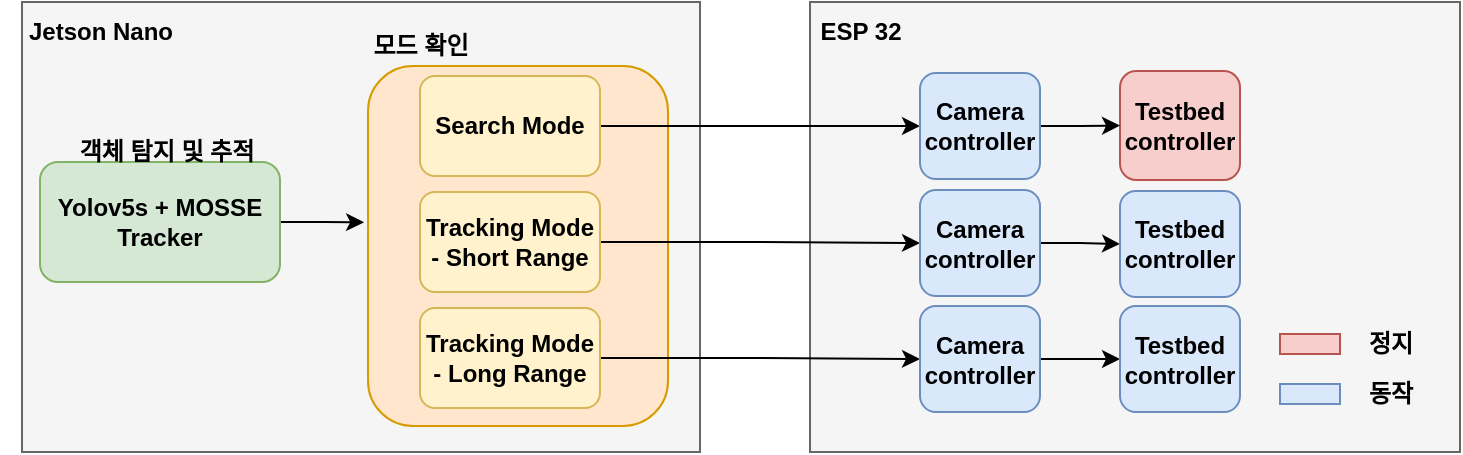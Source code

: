 <mxfile version="21.3.4" type="github">
  <diagram name="페이지-1" id="W1JDAVFgyBiUxEhswn6q">
    <mxGraphModel dx="1050" dy="541" grid="1" gridSize="10" guides="1" tooltips="1" connect="1" arrows="1" fold="1" page="1" pageScale="1" pageWidth="3300" pageHeight="4681" math="0" shadow="0">
      <root>
        <mxCell id="0" />
        <mxCell id="1" parent="0" />
        <mxCell id="6Gq8IHYd5kMkQ4ZqI7SI-23" value="" style="rounded=0;whiteSpace=wrap;html=1;fontStyle=1;fillColor=#f5f5f5;fontColor=#333333;strokeColor=#666666;" parent="1" vertex="1">
          <mxGeometry x="425" y="120" width="325" height="225" as="geometry" />
        </mxCell>
        <mxCell id="6Gq8IHYd5kMkQ4ZqI7SI-19" value="" style="rounded=0;whiteSpace=wrap;html=1;fontStyle=1;fillColor=#f5f5f5;fontColor=#333333;strokeColor=#666666;" parent="1" vertex="1">
          <mxGeometry x="31" y="120" width="339" height="225" as="geometry" />
        </mxCell>
        <mxCell id="6Gq8IHYd5kMkQ4ZqI7SI-8" value="" style="rounded=1;whiteSpace=wrap;html=1;fontStyle=1;fillColor=#ffe6cc;strokeColor=#d79b00;" parent="1" vertex="1">
          <mxGeometry x="204" y="152" width="150" height="180" as="geometry" />
        </mxCell>
        <mxCell id="u_5Z7HfVysR_v8GB6gUT-3" style="edgeStyle=orthogonalEdgeStyle;rounded=0;orthogonalLoop=1;jettySize=auto;html=1;exitX=1;exitY=0.5;exitDx=0;exitDy=0;entryX=-0.013;entryY=0.434;entryDx=0;entryDy=0;entryPerimeter=0;" edge="1" parent="1" source="6Gq8IHYd5kMkQ4ZqI7SI-2" target="6Gq8IHYd5kMkQ4ZqI7SI-8">
          <mxGeometry relative="1" as="geometry" />
        </mxCell>
        <mxCell id="6Gq8IHYd5kMkQ4ZqI7SI-2" value="Yolov5s + MOSSE Tracker" style="rounded=1;whiteSpace=wrap;html=1;fontStyle=1;fillColor=#d5e8d4;strokeColor=#82b366;" parent="1" vertex="1">
          <mxGeometry x="40" y="200" width="120" height="60" as="geometry" />
        </mxCell>
        <mxCell id="u_5Z7HfVysR_v8GB6gUT-7" style="edgeStyle=orthogonalEdgeStyle;rounded=0;orthogonalLoop=1;jettySize=auto;html=1;exitX=1;exitY=0.5;exitDx=0;exitDy=0;entryX=0;entryY=0.5;entryDx=0;entryDy=0;" edge="1" parent="1" source="6Gq8IHYd5kMkQ4ZqI7SI-3" target="6Gq8IHYd5kMkQ4ZqI7SI-13">
          <mxGeometry relative="1" as="geometry" />
        </mxCell>
        <mxCell id="6Gq8IHYd5kMkQ4ZqI7SI-3" value="Search Mode" style="rounded=1;whiteSpace=wrap;html=1;fontStyle=1;fillColor=#fff2cc;strokeColor=#d6b656;" parent="1" vertex="1">
          <mxGeometry x="230" y="157" width="90" height="50" as="geometry" />
        </mxCell>
        <mxCell id="u_5Z7HfVysR_v8GB6gUT-9" style="edgeStyle=orthogonalEdgeStyle;rounded=0;orthogonalLoop=1;jettySize=auto;html=1;exitX=1;exitY=0.5;exitDx=0;exitDy=0;entryX=0;entryY=0.5;entryDx=0;entryDy=0;" edge="1" parent="1" source="6Gq8IHYd5kMkQ4ZqI7SI-4" target="u_5Z7HfVysR_v8GB6gUT-5">
          <mxGeometry relative="1" as="geometry" />
        </mxCell>
        <mxCell id="6Gq8IHYd5kMkQ4ZqI7SI-4" value="Tracking Mode&lt;br&gt;- Short Range" style="rounded=1;whiteSpace=wrap;html=1;fontStyle=1;fillColor=#fff2cc;strokeColor=#d6b656;" parent="1" vertex="1">
          <mxGeometry x="230" y="215" width="90" height="50" as="geometry" />
        </mxCell>
        <mxCell id="u_5Z7HfVysR_v8GB6gUT-20" style="edgeStyle=orthogonalEdgeStyle;rounded=0;orthogonalLoop=1;jettySize=auto;html=1;exitX=1;exitY=0.5;exitDx=0;exitDy=0;entryX=0;entryY=0.5;entryDx=0;entryDy=0;" edge="1" parent="1" source="6Gq8IHYd5kMkQ4ZqI7SI-6" target="u_5Z7HfVysR_v8GB6gUT-15">
          <mxGeometry relative="1" as="geometry" />
        </mxCell>
        <mxCell id="6Gq8IHYd5kMkQ4ZqI7SI-6" value="Tracking Mode&lt;br&gt;- Long Range" style="rounded=1;whiteSpace=wrap;html=1;fontStyle=1;fillColor=#fff2cc;strokeColor=#d6b656;" parent="1" vertex="1">
          <mxGeometry x="230" y="273" width="90" height="50" as="geometry" />
        </mxCell>
        <mxCell id="6Gq8IHYd5kMkQ4ZqI7SI-11" value="객체 탐지 및 추적" style="text;html=1;align=center;verticalAlign=middle;resizable=0;points=[];autosize=1;strokeColor=none;fillColor=none;fontStyle=1" parent="1" vertex="1">
          <mxGeometry x="42.5" y="180" width="120" height="30" as="geometry" />
        </mxCell>
        <mxCell id="6Gq8IHYd5kMkQ4ZqI7SI-12" value="Testbed controller" style="rounded=1;whiteSpace=wrap;html=1;fillColor=#f8cecc;strokeColor=#b85450;fontStyle=1" parent="1" vertex="1">
          <mxGeometry x="580" y="154.5" width="60" height="54.5" as="geometry" />
        </mxCell>
        <mxCell id="u_5Z7HfVysR_v8GB6gUT-8" style="edgeStyle=orthogonalEdgeStyle;rounded=0;orthogonalLoop=1;jettySize=auto;html=1;exitX=1;exitY=0.5;exitDx=0;exitDy=0;entryX=0;entryY=0.5;entryDx=0;entryDy=0;" edge="1" parent="1" source="6Gq8IHYd5kMkQ4ZqI7SI-13" target="6Gq8IHYd5kMkQ4ZqI7SI-12">
          <mxGeometry relative="1" as="geometry" />
        </mxCell>
        <mxCell id="6Gq8IHYd5kMkQ4ZqI7SI-13" value="Camera&lt;br&gt;controller" style="rounded=1;whiteSpace=wrap;html=1;fillColor=#dae8fc;strokeColor=#6c8ebf;fontStyle=1" parent="1" vertex="1">
          <mxGeometry x="480" y="155.5" width="60" height="53" as="geometry" />
        </mxCell>
        <mxCell id="6Gq8IHYd5kMkQ4ZqI7SI-18" value="모드 확인" style="text;html=1;align=center;verticalAlign=middle;resizable=0;points=[];autosize=1;strokeColor=none;fillColor=none;fontStyle=1" parent="1" vertex="1">
          <mxGeometry x="195" y="127" width="70" height="30" as="geometry" />
        </mxCell>
        <mxCell id="6Gq8IHYd5kMkQ4ZqI7SI-20" value="Jetson Nano" style="text;html=1;align=center;verticalAlign=middle;resizable=0;points=[];autosize=1;strokeColor=none;fillColor=none;fontStyle=1" parent="1" vertex="1">
          <mxGeometry x="20" y="120" width="100" height="30" as="geometry" />
        </mxCell>
        <mxCell id="6Gq8IHYd5kMkQ4ZqI7SI-21" value="ESP 32" style="text;html=1;align=center;verticalAlign=middle;resizable=0;points=[];autosize=1;strokeColor=none;fillColor=none;fontStyle=1" parent="1" vertex="1">
          <mxGeometry x="420" y="120" width="60" height="30" as="geometry" />
        </mxCell>
        <mxCell id="6Gq8IHYd5kMkQ4ZqI7SI-46" value="동작" style="text;html=1;align=center;verticalAlign=middle;resizable=0;points=[];autosize=1;strokeColor=none;fillColor=none;fontStyle=1" parent="1" vertex="1">
          <mxGeometry x="690" y="301" width="50" height="30" as="geometry" />
        </mxCell>
        <mxCell id="6Gq8IHYd5kMkQ4ZqI7SI-49" value="정지" style="text;html=1;align=center;verticalAlign=middle;resizable=0;points=[];autosize=1;strokeColor=none;fillColor=none;fontStyle=1" parent="1" vertex="1">
          <mxGeometry x="690" y="276" width="50" height="30" as="geometry" />
        </mxCell>
        <mxCell id="6Gq8IHYd5kMkQ4ZqI7SI-50" value="" style="rounded=0;whiteSpace=wrap;html=1;fillColor=#dae8fc;strokeColor=#6c8ebf;" parent="1" vertex="1">
          <mxGeometry x="660" y="311" width="30" height="10" as="geometry" />
        </mxCell>
        <mxCell id="6Gq8IHYd5kMkQ4ZqI7SI-51" value="" style="rounded=0;whiteSpace=wrap;html=1;fillColor=#f8cecc;strokeColor=#b85450;" parent="1" vertex="1">
          <mxGeometry x="660" y="286" width="30" height="10" as="geometry" />
        </mxCell>
        <mxCell id="u_5Z7HfVysR_v8GB6gUT-14" style="edgeStyle=orthogonalEdgeStyle;rounded=0;orthogonalLoop=1;jettySize=auto;html=1;exitX=1;exitY=0.5;exitDx=0;exitDy=0;entryX=0;entryY=0.5;entryDx=0;entryDy=0;" edge="1" parent="1" source="u_5Z7HfVysR_v8GB6gUT-5" target="u_5Z7HfVysR_v8GB6gUT-13">
          <mxGeometry relative="1" as="geometry" />
        </mxCell>
        <mxCell id="u_5Z7HfVysR_v8GB6gUT-5" value="Camera&lt;br&gt;controller" style="rounded=1;whiteSpace=wrap;html=1;fillColor=#dae8fc;strokeColor=#6c8ebf;fontStyle=1" vertex="1" parent="1">
          <mxGeometry x="480" y="214" width="60" height="53" as="geometry" />
        </mxCell>
        <mxCell id="u_5Z7HfVysR_v8GB6gUT-13" value="Testbed&lt;br&gt;controller" style="rounded=1;whiteSpace=wrap;html=1;fillColor=#dae8fc;strokeColor=#6c8ebf;fontStyle=1" vertex="1" parent="1">
          <mxGeometry x="580" y="214.5" width="60" height="53" as="geometry" />
        </mxCell>
        <mxCell id="u_5Z7HfVysR_v8GB6gUT-21" style="edgeStyle=orthogonalEdgeStyle;rounded=0;orthogonalLoop=1;jettySize=auto;html=1;exitX=1;exitY=0.5;exitDx=0;exitDy=0;" edge="1" parent="1" source="u_5Z7HfVysR_v8GB6gUT-15" target="u_5Z7HfVysR_v8GB6gUT-16">
          <mxGeometry relative="1" as="geometry" />
        </mxCell>
        <mxCell id="u_5Z7HfVysR_v8GB6gUT-15" value="Camera&lt;br&gt;controller" style="rounded=1;whiteSpace=wrap;html=1;fillColor=#dae8fc;strokeColor=#6c8ebf;fontStyle=1" vertex="1" parent="1">
          <mxGeometry x="480" y="272" width="60" height="53" as="geometry" />
        </mxCell>
        <mxCell id="u_5Z7HfVysR_v8GB6gUT-16" value="Testbed&lt;br&gt;controller" style="rounded=1;whiteSpace=wrap;html=1;fillColor=#dae8fc;strokeColor=#6c8ebf;fontStyle=1" vertex="1" parent="1">
          <mxGeometry x="580" y="272" width="60" height="53" as="geometry" />
        </mxCell>
      </root>
    </mxGraphModel>
  </diagram>
</mxfile>
